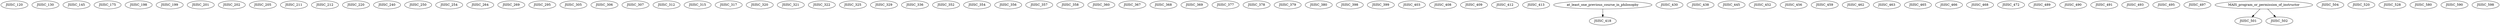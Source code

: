 digraph G {
    JSISC_120;
    JSISC_130;
    JSISC_145;
    JSISC_175;
    JSISC_198;
    JSISC_199;
    JSISC_201;
    JSISC_202;
    JSISC_205;
    JSISC_211;
    JSISC_212;
    JSISC_220;
    JSISC_240;
    JSISC_250;
    JSISC_254;
    JSISC_264;
    JSISC_269;
    JSISC_295;
    JSISC_305;
    JSISC_306;
    JSISC_307;
    JSISC_312;
    JSISC_315;
    JSISC_317;
    JSISC_320;
    JSISC_321;
    JSISC_322;
    JSISC_325;
    JSISC_329;
    JSISC_336;
    JSISC_352;
    JSISC_354;
    JSISC_356;
    JSISC_357;
    JSISC_358;
    JSISC_360;
    JSISC_367;
    JSISC_368;
    JSISC_369;
    JSISC_377;
    JSISC_378;
    JSISC_379;
    JSISC_380;
    JSISC_398;
    JSISC_399;
    JSISC_403;
    JSISC_408;
    JSISC_409;
    JSISC_412;
    JSISC_413;
    edge [color=black];
    at_least_one_previous_course_in_philosophy -> JSISC_418;
    JSISC_430;
    JSISC_438;
    JSISC_445;
    JSISC_452;
    JSISC_456;
    JSISC_459;
    JSISC_462;
    JSISC_463;
    JSISC_465;
    JSISC_466;
    JSISC_468;
    JSISC_472;
    JSISC_489;
    JSISC_490;
    JSISC_491;
    JSISC_493;
    JSISC_495;
    JSISC_497;
    edge [color=black];
    MAIS_program_or_permission_of_instructor -> JSISC_501;
    edge [color=black];
    MAIS_program_or_permission_of_instructor -> JSISC_502;
    JSISC_504;
    JSISC_520;
    JSISC_528;
    JSISC_580;
    JSISC_590;
    JSISC_598;
}
